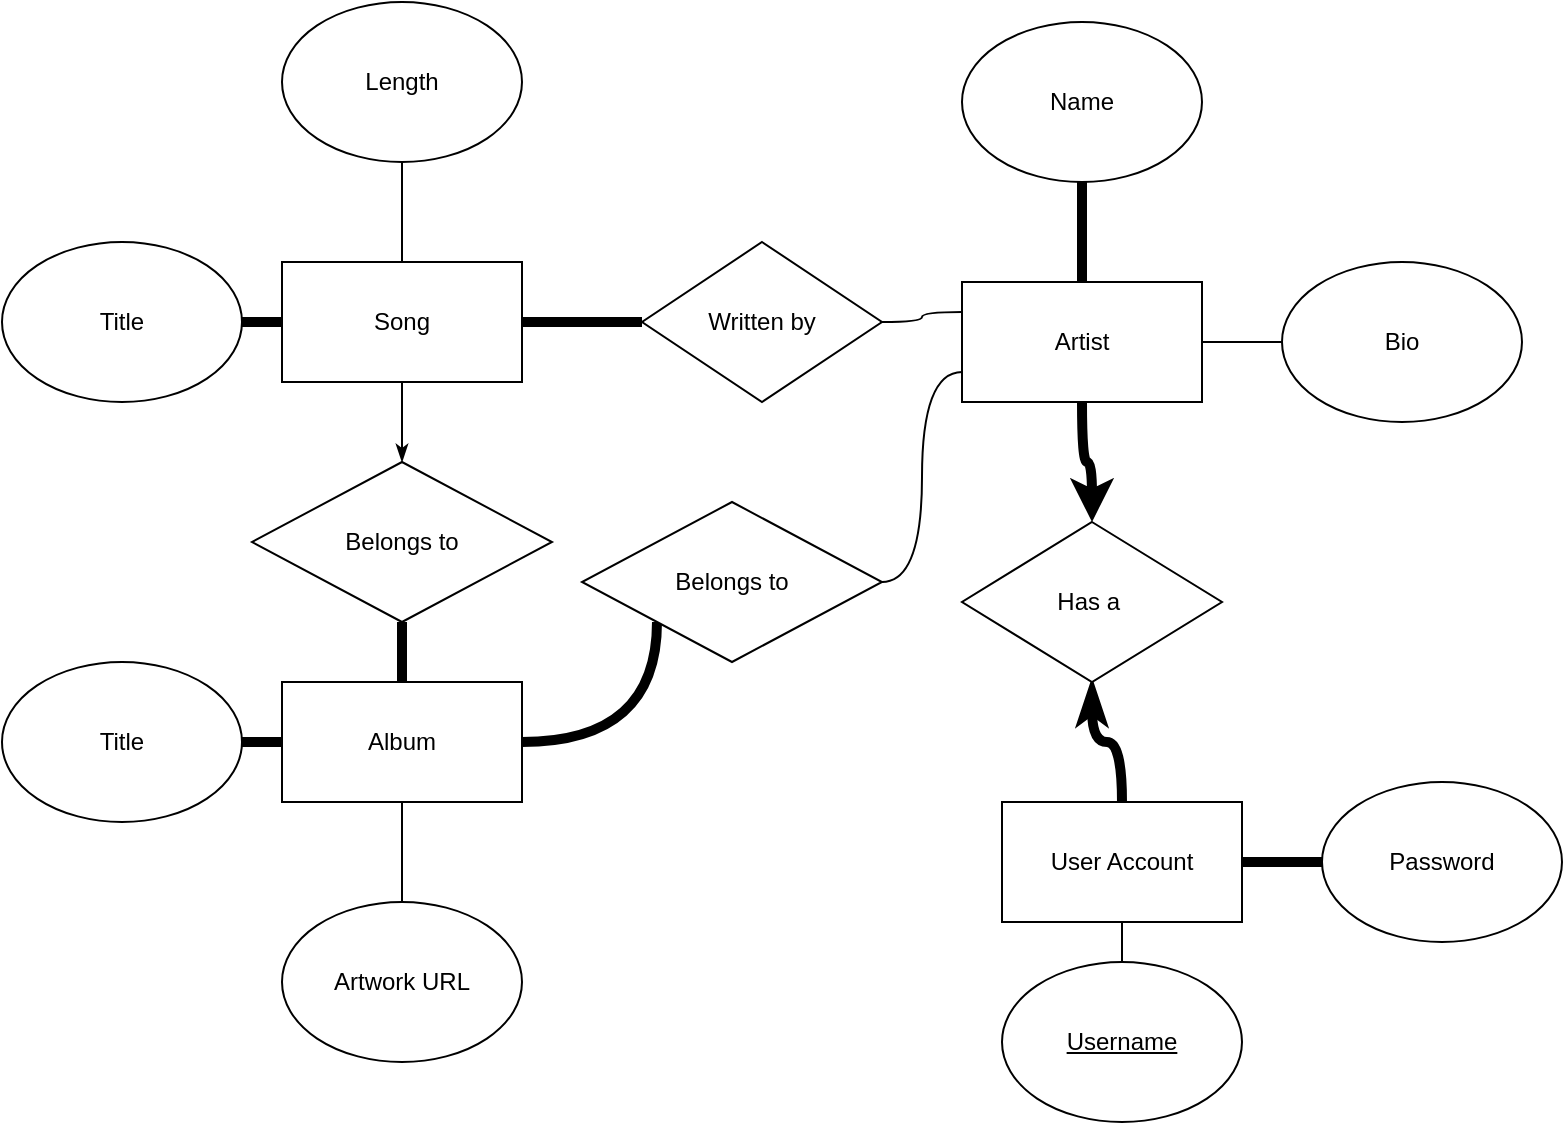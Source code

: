 <mxfile>
    <diagram id="N2i7lBpF7HBXxDLjV0Ta" name="Page-1">
        <mxGraphModel dx="822" dy="622" grid="1" gridSize="10" guides="1" tooltips="1" connect="1" arrows="1" fold="1" page="1" pageScale="1" pageWidth="850" pageHeight="1100" math="0" shadow="0">
            <root>
                <mxCell id="0"/>
                <mxCell id="1" parent="0"/>
                <mxCell id="31" value="" style="edgeStyle=orthogonalEdgeStyle;curved=1;orthogonalLoop=1;jettySize=auto;html=1;endArrow=none;endFill=0;strokeWidth=5;" edge="1" parent="1" source="2" target="26">
                    <mxGeometry relative="1" as="geometry"/>
                </mxCell>
                <mxCell id="34" style="edgeStyle=orthogonalEdgeStyle;curved=1;orthogonalLoop=1;jettySize=auto;html=1;entryX=0;entryY=1;entryDx=0;entryDy=0;startArrow=none;startFill=0;endArrow=none;endFill=0;strokeWidth=5;" edge="1" parent="1" source="2" target="33">
                    <mxGeometry relative="1" as="geometry"/>
                </mxCell>
                <mxCell id="2" value="Album" style="rounded=0;whiteSpace=wrap;html=1;" vertex="1" parent="1">
                    <mxGeometry x="150" y="400" width="120" height="60" as="geometry"/>
                </mxCell>
                <mxCell id="3" value="User Account" style="rounded=0;whiteSpace=wrap;html=1;" vertex="1" parent="1">
                    <mxGeometry x="510" y="460" width="120" height="60" as="geometry"/>
                </mxCell>
                <mxCell id="4" value="Artist" style="rounded=0;whiteSpace=wrap;html=1;" vertex="1" parent="1">
                    <mxGeometry x="490" y="200" width="120" height="60" as="geometry"/>
                </mxCell>
                <mxCell id="27" style="edgeStyle=orthogonalEdgeStyle;curved=1;orthogonalLoop=1;jettySize=auto;html=1;entryX=0;entryY=0.5;entryDx=0;entryDy=0;endArrow=none;endFill=0;strokeWidth=5;" edge="1" parent="1" source="5" target="25">
                    <mxGeometry relative="1" as="geometry"/>
                </mxCell>
                <mxCell id="5" value="Song" style="rounded=0;whiteSpace=wrap;html=1;" vertex="1" parent="1">
                    <mxGeometry x="150" y="190" width="120" height="60" as="geometry"/>
                </mxCell>
                <mxCell id="17" style="edgeStyle=orthogonalEdgeStyle;rounded=0;orthogonalLoop=1;jettySize=auto;html=1;endArrow=none;endFill=0;" edge="1" parent="1" source="6" target="3">
                    <mxGeometry relative="1" as="geometry"/>
                </mxCell>
                <mxCell id="6" value="&lt;u&gt;Username&lt;/u&gt;" style="ellipse;whiteSpace=wrap;html=1;" vertex="1" parent="1">
                    <mxGeometry x="510" y="540" width="120" height="80" as="geometry"/>
                </mxCell>
                <mxCell id="16" style="edgeStyle=orthogonalEdgeStyle;rounded=0;orthogonalLoop=1;jettySize=auto;html=1;entryX=1;entryY=0.5;entryDx=0;entryDy=0;endArrow=none;endFill=0;strokeWidth=5;" edge="1" parent="1" source="7" target="3">
                    <mxGeometry relative="1" as="geometry"/>
                </mxCell>
                <mxCell id="7" value="Password" style="ellipse;whiteSpace=wrap;html=1;" vertex="1" parent="1">
                    <mxGeometry x="670" y="450" width="120" height="80" as="geometry"/>
                </mxCell>
                <mxCell id="15" style="edgeStyle=orthogonalEdgeStyle;rounded=0;orthogonalLoop=1;jettySize=auto;html=1;endArrow=none;endFill=0;" edge="1" parent="1" source="8" target="4">
                    <mxGeometry relative="1" as="geometry"/>
                </mxCell>
                <mxCell id="8" value="Bio" style="ellipse;whiteSpace=wrap;html=1;" vertex="1" parent="1">
                    <mxGeometry x="650" y="190" width="120" height="80" as="geometry"/>
                </mxCell>
                <mxCell id="14" style="edgeStyle=orthogonalEdgeStyle;rounded=0;orthogonalLoop=1;jettySize=auto;html=1;entryX=0.5;entryY=0;entryDx=0;entryDy=0;endArrow=none;endFill=0;strokeWidth=5;" edge="1" parent="1" source="9" target="4">
                    <mxGeometry relative="1" as="geometry"/>
                </mxCell>
                <mxCell id="9" value="Name" style="ellipse;whiteSpace=wrap;html=1;" vertex="1" parent="1">
                    <mxGeometry x="490" y="70" width="120" height="80" as="geometry"/>
                </mxCell>
                <mxCell id="18" style="edgeStyle=orthogonalEdgeStyle;rounded=0;orthogonalLoop=1;jettySize=auto;html=1;endArrow=none;endFill=0;" edge="1" parent="1" source="10" target="2">
                    <mxGeometry relative="1" as="geometry"/>
                </mxCell>
                <mxCell id="10" value="Artwork URL" style="ellipse;whiteSpace=wrap;html=1;" vertex="1" parent="1">
                    <mxGeometry x="150" y="510" width="120" height="80" as="geometry"/>
                </mxCell>
                <mxCell id="19" style="edgeStyle=orthogonalEdgeStyle;rounded=0;orthogonalLoop=1;jettySize=auto;html=1;endArrow=none;endFill=0;strokeWidth=5;" edge="1" parent="1" source="11" target="2">
                    <mxGeometry relative="1" as="geometry"/>
                </mxCell>
                <mxCell id="11" value="Title" style="ellipse;whiteSpace=wrap;html=1;" vertex="1" parent="1">
                    <mxGeometry x="10" y="390" width="120" height="80" as="geometry"/>
                </mxCell>
                <mxCell id="22" style="edgeStyle=orthogonalEdgeStyle;rounded=0;orthogonalLoop=1;jettySize=auto;html=1;entryX=0;entryY=0.5;entryDx=0;entryDy=0;endArrow=none;endFill=0;strokeWidth=5;" edge="1" parent="1" source="12" target="5">
                    <mxGeometry relative="1" as="geometry"/>
                </mxCell>
                <mxCell id="12" value="Title" style="ellipse;whiteSpace=wrap;html=1;" vertex="1" parent="1">
                    <mxGeometry x="10" y="180" width="120" height="80" as="geometry"/>
                </mxCell>
                <mxCell id="23" style="edgeStyle=orthogonalEdgeStyle;rounded=0;orthogonalLoop=1;jettySize=auto;html=1;endArrow=none;endFill=0;" edge="1" parent="1" source="13" target="5">
                    <mxGeometry relative="1" as="geometry"/>
                </mxCell>
                <mxCell id="13" value="Length" style="ellipse;whiteSpace=wrap;html=1;" vertex="1" parent="1">
                    <mxGeometry x="150" y="60" width="120" height="80" as="geometry"/>
                </mxCell>
                <mxCell id="29" value="" style="edgeStyle=orthogonalEdgeStyle;curved=1;orthogonalLoop=1;jettySize=auto;html=1;endArrow=none;endFill=0;strokeWidth=5;startArrow=classic;startFill=1;" edge="1" parent="1" source="24" target="4">
                    <mxGeometry relative="1" as="geometry"/>
                </mxCell>
                <mxCell id="30" value="" style="edgeStyle=orthogonalEdgeStyle;curved=1;orthogonalLoop=1;jettySize=auto;html=1;endArrow=none;endFill=0;strokeWidth=5;startArrow=classicThin;startFill=1;" edge="1" parent="1" source="24" target="3">
                    <mxGeometry relative="1" as="geometry"/>
                </mxCell>
                <mxCell id="24" value="Has a&amp;nbsp;" style="rhombus;whiteSpace=wrap;html=1;" vertex="1" parent="1">
                    <mxGeometry x="490" y="320" width="130" height="80" as="geometry"/>
                </mxCell>
                <mxCell id="28" style="edgeStyle=orthogonalEdgeStyle;curved=1;orthogonalLoop=1;jettySize=auto;html=1;exitX=1;exitY=0.5;exitDx=0;exitDy=0;entryX=0;entryY=0.25;entryDx=0;entryDy=0;endArrow=none;endFill=0;strokeWidth=1;" edge="1" parent="1" source="25" target="4">
                    <mxGeometry relative="1" as="geometry"/>
                </mxCell>
                <mxCell id="25" value="Written by" style="rhombus;whiteSpace=wrap;html=1;" vertex="1" parent="1">
                    <mxGeometry x="330" y="180" width="120" height="80" as="geometry"/>
                </mxCell>
                <mxCell id="32" value="" style="edgeStyle=orthogonalEdgeStyle;curved=1;orthogonalLoop=1;jettySize=auto;html=1;endArrow=none;endFill=0;strokeWidth=1;startArrow=classicThin;startFill=1;" edge="1" parent="1" source="26" target="5">
                    <mxGeometry relative="1" as="geometry"/>
                </mxCell>
                <mxCell id="26" value="Belongs to" style="rhombus;whiteSpace=wrap;html=1;" vertex="1" parent="1">
                    <mxGeometry x="135" y="290" width="150" height="80" as="geometry"/>
                </mxCell>
                <mxCell id="35" style="edgeStyle=orthogonalEdgeStyle;orthogonalLoop=1;jettySize=auto;html=1;entryX=0;entryY=0.75;entryDx=0;entryDy=0;startArrow=none;startFill=0;endArrow=none;endFill=0;strokeWidth=1;curved=1;" edge="1" parent="1" source="33" target="4">
                    <mxGeometry relative="1" as="geometry"/>
                </mxCell>
                <mxCell id="33" value="Belongs to" style="rhombus;whiteSpace=wrap;html=1;" vertex="1" parent="1">
                    <mxGeometry x="300" y="310" width="150" height="80" as="geometry"/>
                </mxCell>
            </root>
        </mxGraphModel>
    </diagram>
</mxfile>